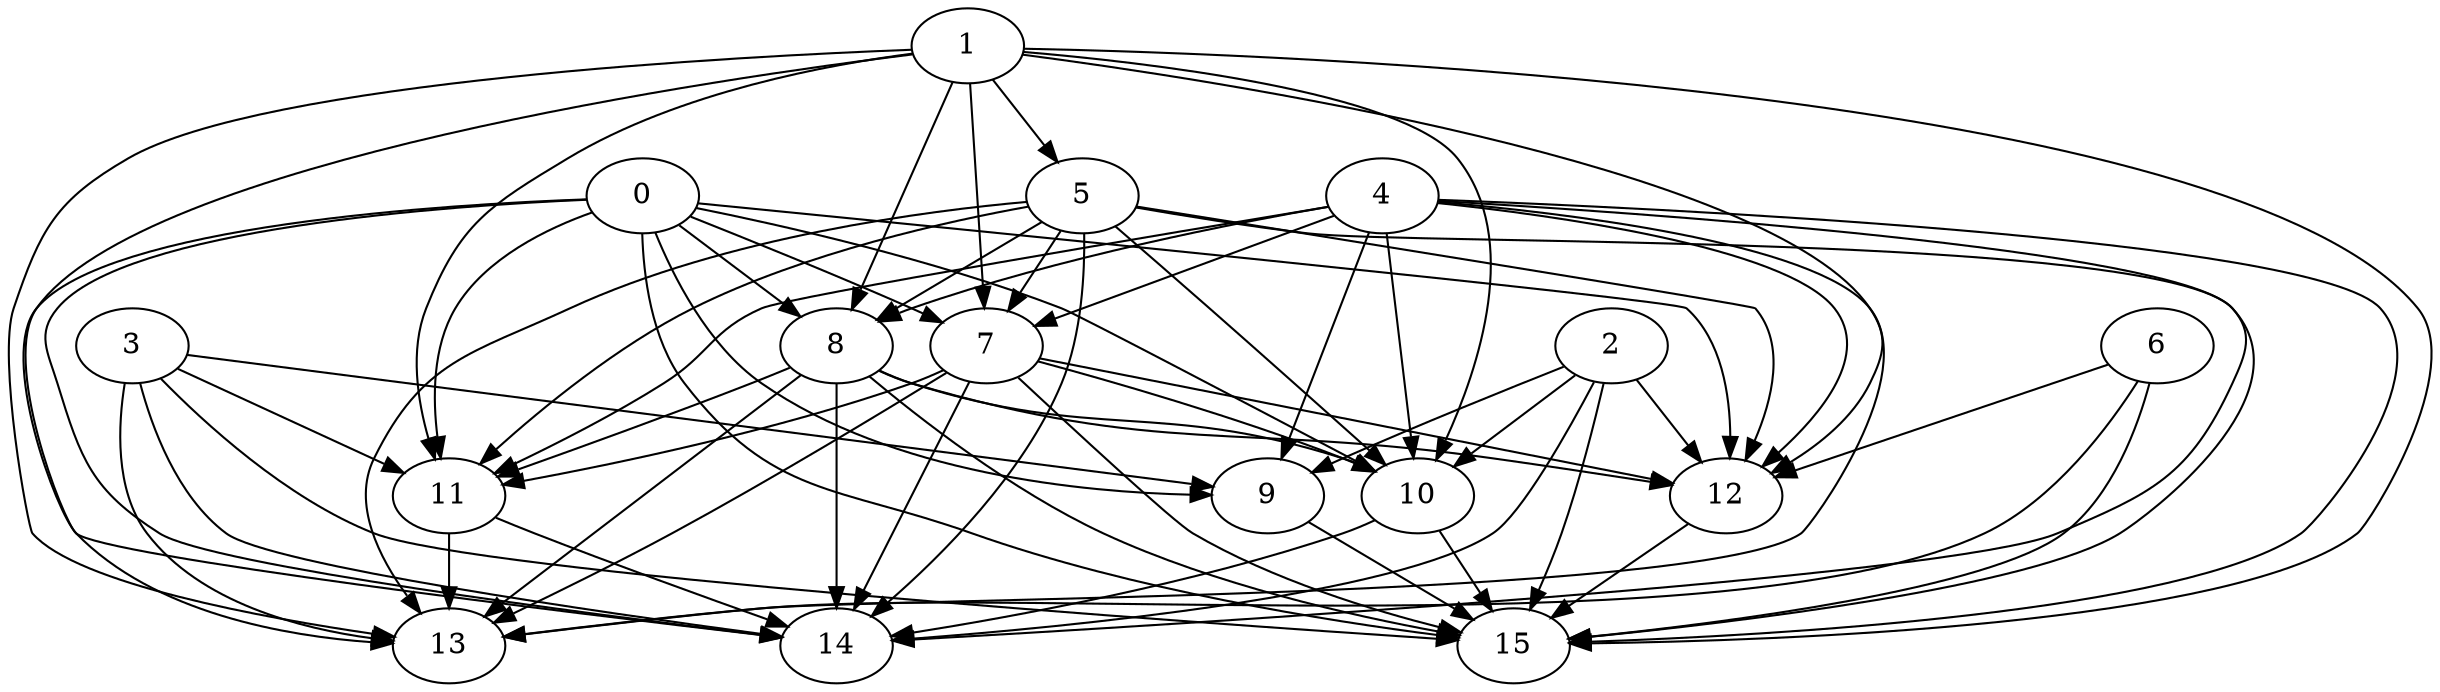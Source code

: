 digraph {
    6 -> 15;
    4 -> 9;
    5 -> 13;
    4 -> 15;
    3 -> 13;
    5 -> 10;
    11 -> 14;
    8 -> 15;
    0 -> 14;
    0 -> 11;
    1 -> 15;
    7 -> 10;
    3 -> 9;
    4 -> 8;
    3 -> 15;
    5 -> 12;
    8 -> 11;
    0 -> 7;
    10 -> 14;
    1 -> 11;
    11 -> 13;
    2 -> 10;
    1 -> 8;
    0 -> 13;
    6 -> 13;
    7 -> 12;
    3 -> 11;
    4 -> 10;
    5 -> 14;
    0 -> 9;
    8 -> 10;
    1 -> 13;
    0 -> 15;
    2 -> 12;
    1 -> 10;
    7 -> 14;
    6 -> 12;
    4 -> 12;
    5 -> 7;
    8 -> 12;
    0 -> 8;
    10 -> 15;
    2 -> 14;
    1 -> 12;
    7 -> 13;
    4 -> 14;
    12 -> 15;
    4 -> 11;
    5 -> 15;
    8 -> 14;
    0 -> 10;
    1 -> 5;
    1 -> 14;
    7 -> 15;
    4 -> 7;
    3 -> 14;
    5 -> 11;
    4 -> 13;
    5 -> 8;
    9 -> 15;
    8 -> 13;
    2 -> 9;
    1 -> 7;
    0 -> 12;
    2 -> 15;
    7 -> 11;
}